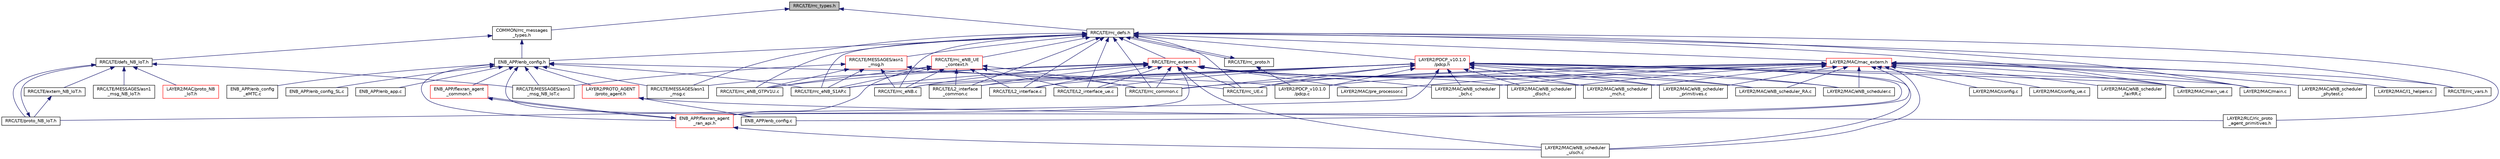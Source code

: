 digraph "RRC/LTE/rrc_types.h"
{
 // LATEX_PDF_SIZE
  edge [fontname="Helvetica",fontsize="10",labelfontname="Helvetica",labelfontsize="10"];
  node [fontname="Helvetica",fontsize="10",shape=record];
  Node1 [label="RRC/LTE/rrc_types.h",height=0.2,width=0.4,color="black", fillcolor="grey75", style="filled", fontcolor="black",tooltip="rrc types and subtypes"];
  Node1 -> Node2 [dir="back",color="midnightblue",fontsize="10",style="solid",fontname="Helvetica"];
  Node2 [label="COMMON/rrc_messages\l_types.h",height=0.2,width=0.4,color="black", fillcolor="white", style="filled",URL="$rrc__messages__types_8h.html",tooltip=" "];
  Node2 -> Node3 [dir="back",color="midnightblue",fontsize="10",style="solid",fontname="Helvetica"];
  Node3 [label="ENB_APP/enb_config.h",height=0.2,width=0.4,color="black", fillcolor="white", style="filled",URL="$enb__config_8h.html",tooltip=" "];
  Node3 -> Node4 [dir="back",color="midnightblue",fontsize="10",style="solid",fontname="Helvetica"];
  Node4 [label="ENB_APP/enb_app.c",height=0.2,width=0.4,color="black", fillcolor="white", style="filled",URL="$enb__app_8c.html",tooltip=" "];
  Node3 -> Node5 [dir="back",color="midnightblue",fontsize="10",style="solid",fontname="Helvetica"];
  Node5 [label="ENB_APP/enb_config.c",height=0.2,width=0.4,color="black", fillcolor="white", style="filled",URL="$enb__config_8c.html",tooltip=" "];
  Node3 -> Node6 [dir="back",color="midnightblue",fontsize="10",style="solid",fontname="Helvetica"];
  Node6 [label="ENB_APP/enb_config\l_eMTC.c",height=0.2,width=0.4,color="black", fillcolor="white", style="filled",URL="$enb__config__eMTC_8c.html",tooltip=" "];
  Node3 -> Node7 [dir="back",color="midnightblue",fontsize="10",style="solid",fontname="Helvetica"];
  Node7 [label="ENB_APP/enb_config_SL.c",height=0.2,width=0.4,color="black", fillcolor="white", style="filled",URL="$enb__config__SL_8c.html",tooltip=" "];
  Node3 -> Node8 [dir="back",color="midnightblue",fontsize="10",style="solid",fontname="Helvetica"];
  Node8 [label="ENB_APP/flexran_agent\l_common.h",height=0.2,width=0.4,color="red", fillcolor="white", style="filled",URL="$flexran__agent__common_8h.html",tooltip="common message primitves and utilities"];
  Node8 -> Node29 [dir="back",color="midnightblue",fontsize="10",style="solid",fontname="Helvetica"];
  Node29 [label="ENB_APP/flexran_agent\l_ran_api.h",height=0.2,width=0.4,color="red", fillcolor="white", style="filled",URL="$flexran__agent__ran__api_8h.html",tooltip="FlexRAN RAN API abstraction header."];
  Node29 -> Node8 [dir="back",color="midnightblue",fontsize="10",style="solid",fontname="Helvetica"];
  Node29 -> Node22 [dir="back",color="midnightblue",fontsize="10",style="solid",fontname="Helvetica"];
  Node22 [label="LAYER2/MAC/eNB_scheduler\l_ulsch.c",height=0.2,width=0.4,color="black", fillcolor="white", style="filled",URL="$eNB__scheduler__ulsch_8c.html",tooltip="eNB procedures for the ULSCH transport channel"];
  Node3 -> Node29 [dir="back",color="midnightblue",fontsize="10",style="solid",fontname="Helvetica"];
  Node3 -> Node36 [dir="back",color="midnightblue",fontsize="10",style="solid",fontname="Helvetica"];
  Node36 [label="LAYER2/PDCP_v10.1.0\l/pdcp.c",height=0.2,width=0.4,color="black", fillcolor="white", style="filled",URL="$pdcp_8c.html",tooltip="pdcp interface with RLC"];
  Node3 -> Node37 [dir="back",color="midnightblue",fontsize="10",style="solid",fontname="Helvetica"];
  Node37 [label="LAYER2/PROTO_AGENT\l/proto_agent.h",height=0.2,width=0.4,color="red", fillcolor="white", style="filled",URL="$proto__agent_8h.html",tooltip="top level protocol agent"];
  Node37 -> Node5 [dir="back",color="midnightblue",fontsize="10",style="solid",fontname="Helvetica"];
  Node37 -> Node43 [dir="back",color="midnightblue",fontsize="10",style="solid",fontname="Helvetica"];
  Node43 [label="LAYER2/RLC/rlc_proto\l_agent_primitives.h",height=0.2,width=0.4,color="black", fillcolor="white", style="filled",URL="$rlc__proto__agent__primitives_8h.html",tooltip=" "];
  Node3 -> Node44 [dir="back",color="midnightblue",fontsize="10",style="solid",fontname="Helvetica"];
  Node44 [label="RRC/LTE/MESSAGES/asn1\l_msg.c",height=0.2,width=0.4,color="black", fillcolor="white", style="filled",URL="$asn1__msg_8c.html",tooltip="primitives to build the asn1 messages / primitives to build FeMBMS asn1 messages"];
  Node3 -> Node45 [dir="back",color="midnightblue",fontsize="10",style="solid",fontname="Helvetica"];
  Node45 [label="RRC/LTE/MESSAGES/asn1\l_msg_NB_IoT.c",height=0.2,width=0.4,color="black", fillcolor="white", style="filled",URL="$asn1__msg__NB__IoT_8c.html",tooltip=" "];
  Node3 -> Node46 [dir="back",color="midnightblue",fontsize="10",style="solid",fontname="Helvetica"];
  Node46 [label="RRC/LTE/rrc_eNB_S1AP.c",height=0.2,width=0.4,color="black", fillcolor="white", style="filled",URL="$rrc__eNB__S1AP_8c.html",tooltip="rrc S1AP procedures for eNB"];
  Node2 -> Node47 [dir="back",color="midnightblue",fontsize="10",style="solid",fontname="Helvetica"];
  Node47 [label="RRC/LTE/defs_NB_IoT.h",height=0.2,width=0.4,color="black", fillcolor="white", style="filled",URL="$RRC_2LTE_2defs__NB__IoT_8h.html",tooltip="NB-IoT RRC struct definitions and function prototypes."];
  Node47 -> Node48 [dir="back",color="midnightblue",fontsize="10",style="solid",fontname="Helvetica"];
  Node48 [label="LAYER2/MAC/proto_NB\l_IoT.h",height=0.2,width=0.4,color="red", fillcolor="white", style="filled",URL="$LAYER2_2MAC_2proto__NB__IoT_8h.html",tooltip="MAC functions prototypes for eNB and UE."];
  Node47 -> Node50 [dir="back",color="midnightblue",fontsize="10",style="solid",fontname="Helvetica"];
  Node50 [label="RRC/LTE/extern_NB_IoT.h",height=0.2,width=0.4,color="black", fillcolor="white", style="filled",URL="$extern__NB__IoT_8h.html",tooltip=" "];
  Node50 -> Node51 [dir="back",color="midnightblue",fontsize="10",style="solid",fontname="Helvetica"];
  Node51 [label="RRC/LTE/proto_NB_IoT.h",height=0.2,width=0.4,color="black", fillcolor="white", style="filled",URL="$RRC_2LTE_2proto__NB__IoT_8h.html",tooltip="RRC functions prototypes for eNB and UE for NB-IoT."];
  Node51 -> Node47 [dir="back",color="midnightblue",fontsize="10",style="solid",fontname="Helvetica"];
  Node47 -> Node45 [dir="back",color="midnightblue",fontsize="10",style="solid",fontname="Helvetica"];
  Node47 -> Node52 [dir="back",color="midnightblue",fontsize="10",style="solid",fontname="Helvetica"];
  Node52 [label="RRC/LTE/MESSAGES/asn1\l_msg_NB_IoT.h",height=0.2,width=0.4,color="black", fillcolor="white", style="filled",URL="$asn1__msg__NB__IoT_8h.html",tooltip=" "];
  Node47 -> Node51 [dir="back",color="midnightblue",fontsize="10",style="solid",fontname="Helvetica"];
  Node1 -> Node53 [dir="back",color="midnightblue",fontsize="10",style="solid",fontname="Helvetica"];
  Node53 [label="RRC/LTE/rrc_defs.h",height=0.2,width=0.4,color="black", fillcolor="white", style="filled",URL="$rrc__defs_8h.html",tooltip=" "];
  Node53 -> Node3 [dir="back",color="midnightblue",fontsize="10",style="solid",fontname="Helvetica"];
  Node53 -> Node54 [dir="back",color="midnightblue",fontsize="10",style="solid",fontname="Helvetica"];
  Node54 [label="LAYER2/MAC/mac_extern.h",height=0.2,width=0.4,color="red", fillcolor="white", style="filled",URL="$mac__extern_8h.html",tooltip=" "];
  Node54 -> Node5 [dir="back",color="midnightblue",fontsize="10",style="solid",fontname="Helvetica"];
  Node54 -> Node55 [dir="back",color="midnightblue",fontsize="10",style="solid",fontname="Helvetica"];
  Node55 [label="LAYER2/MAC/config.c",height=0.2,width=0.4,color="black", fillcolor="white", style="filled",URL="$config_8c.html",tooltip="UE and eNB configuration performed by RRC or as a consequence of RRC procedures."];
  Node54 -> Node56 [dir="back",color="midnightblue",fontsize="10",style="solid",fontname="Helvetica"];
  Node56 [label="LAYER2/MAC/config_ue.c",height=0.2,width=0.4,color="black", fillcolor="white", style="filled",URL="$config__ue_8c.html",tooltip="UE configuration performed by RRC or as a consequence of RRC procedures / This includes FeMBMS UE pro..."];
  Node54 -> Node21 [dir="back",color="midnightblue",fontsize="10",style="solid",fontname="Helvetica"];
  Node21 [label="LAYER2/MAC/eNB_scheduler.c",height=0.2,width=0.4,color="black", fillcolor="white", style="filled",URL="$eNB__scheduler_8c.html",tooltip="eNB scheduler top level function operates on per subframe basis"];
  Node54 -> Node57 [dir="back",color="midnightblue",fontsize="10",style="solid",fontname="Helvetica"];
  Node57 [label="LAYER2/MAC/eNB_scheduler\l_bch.c",height=0.2,width=0.4,color="black", fillcolor="white", style="filled",URL="$eNB__scheduler__bch_8c.html",tooltip="procedures related to eNB for the BCH transport channel"];
  Node54 -> Node58 [dir="back",color="midnightblue",fontsize="10",style="solid",fontname="Helvetica"];
  Node58 [label="LAYER2/MAC/eNB_scheduler\l_dlsch.c",height=0.2,width=0.4,color="black", fillcolor="white", style="filled",URL="$eNB__scheduler__dlsch_8c.html",tooltip="procedures related to eNB for the DLSCH transport channel"];
  Node54 -> Node59 [dir="back",color="midnightblue",fontsize="10",style="solid",fontname="Helvetica"];
  Node59 [label="LAYER2/MAC/eNB_scheduler\l_fairRR.c",height=0.2,width=0.4,color="black", fillcolor="white", style="filled",URL="$eNB__scheduler__fairRR_8c.html",tooltip=" "];
  Node54 -> Node60 [dir="back",color="midnightblue",fontsize="10",style="solid",fontname="Helvetica"];
  Node60 [label="LAYER2/MAC/eNB_scheduler\l_mch.c",height=0.2,width=0.4,color="black", fillcolor="white", style="filled",URL="$eNB__scheduler__mch_8c.html",tooltip="procedures related to eNB for the MCH transport channel"];
  Node54 -> Node61 [dir="back",color="midnightblue",fontsize="10",style="solid",fontname="Helvetica"];
  Node61 [label="LAYER2/MAC/eNB_scheduler\l_phytest.c",height=0.2,width=0.4,color="black", fillcolor="white", style="filled",URL="$eNB__scheduler__phytest_8c.html",tooltip=" "];
  Node54 -> Node62 [dir="back",color="midnightblue",fontsize="10",style="solid",fontname="Helvetica"];
  Node62 [label="LAYER2/MAC/eNB_scheduler\l_primitives.c",height=0.2,width=0.4,color="black", fillcolor="white", style="filled",URL="$eNB__scheduler__primitives_8c.html",tooltip="primitives used by eNB for BCH, RACH, ULSCH, DLSCH scheduling"];
  Node54 -> Node63 [dir="back",color="midnightblue",fontsize="10",style="solid",fontname="Helvetica"];
  Node63 [label="LAYER2/MAC/eNB_scheduler_RA.c",height=0.2,width=0.4,color="black", fillcolor="white", style="filled",URL="$eNB__scheduler__RA_8c.html",tooltip="primitives used for random access"];
  Node54 -> Node22 [dir="back",color="midnightblue",fontsize="10",style="solid",fontname="Helvetica"];
  Node54 -> Node64 [dir="back",color="midnightblue",fontsize="10",style="solid",fontname="Helvetica"];
  Node64 [label="LAYER2/MAC/l1_helpers.c",height=0.2,width=0.4,color="black", fillcolor="white", style="filled",URL="$l1__helpers_8c.html",tooltip=" "];
  Node54 -> Node65 [dir="back",color="midnightblue",fontsize="10",style="solid",fontname="Helvetica"];
  Node65 [label="LAYER2/MAC/main.c",height=0.2,width=0.4,color="black", fillcolor="white", style="filled",URL="$LAYER2_2MAC_2main_8c.html",tooltip="top init of Layer 2"];
  Node54 -> Node66 [dir="back",color="midnightblue",fontsize="10",style="solid",fontname="Helvetica"];
  Node66 [label="LAYER2/MAC/main_ue.c",height=0.2,width=0.4,color="black", fillcolor="white", style="filled",URL="$main__ue_8c.html",tooltip=" "];
  Node54 -> Node67 [dir="back",color="midnightblue",fontsize="10",style="solid",fontname="Helvetica"];
  Node67 [label="LAYER2/MAC/pre_processor.c",height=0.2,width=0.4,color="black", fillcolor="white", style="filled",URL="$pre__processor_8c.html",tooltip="eNB scheduler preprocessing fuction prior to scheduling"];
  Node54 -> Node36 [dir="back",color="midnightblue",fontsize="10",style="solid",fontname="Helvetica"];
  Node54 -> Node97 [dir="back",color="midnightblue",fontsize="10",style="solid",fontname="Helvetica"];
  Node97 [label="RRC/LTE/rrc_common.c",height=0.2,width=0.4,color="black", fillcolor="white", style="filled",URL="$LTE_2rrc__common_8c.html",tooltip="rrc common procedures for eNB and UE"];
  Node54 -> Node98 [dir="back",color="midnightblue",fontsize="10",style="solid",fontname="Helvetica"];
  Node98 [label="RRC/LTE/rrc_UE.c",height=0.2,width=0.4,color="black", fillcolor="white", style="filled",URL="$rrc__UE_8c.html",tooltip="rrc procedures for UE / rrc procedures for FeMBMS UE"];
  Node54 -> Node99 [dir="back",color="midnightblue",fontsize="10",style="solid",fontname="Helvetica"];
  Node99 [label="RRC/LTE/rrc_vars.h",height=0.2,width=0.4,color="black", fillcolor="white", style="filled",URL="$rrc__vars_8h.html",tooltip="rrc variables"];
  Node53 -> Node65 [dir="back",color="midnightblue",fontsize="10",style="solid",fontname="Helvetica"];
  Node53 -> Node66 [dir="back",color="midnightblue",fontsize="10",style="solid",fontname="Helvetica"];
  Node53 -> Node101 [dir="back",color="midnightblue",fontsize="10",style="solid",fontname="Helvetica"];
  Node101 [label="LAYER2/PDCP_v10.1.0\l/pdcp.h",height=0.2,width=0.4,color="red", fillcolor="white", style="filled",URL="$pdcp_8h.html",tooltip="pdcp interface with RLC, RRC"];
  Node101 -> Node29 [dir="back",color="midnightblue",fontsize="10",style="solid",fontname="Helvetica"];
  Node101 -> Node21 [dir="back",color="midnightblue",fontsize="10",style="solid",fontname="Helvetica"];
  Node101 -> Node57 [dir="back",color="midnightblue",fontsize="10",style="solid",fontname="Helvetica"];
  Node101 -> Node58 [dir="back",color="midnightblue",fontsize="10",style="solid",fontname="Helvetica"];
  Node101 -> Node60 [dir="back",color="midnightblue",fontsize="10",style="solid",fontname="Helvetica"];
  Node101 -> Node62 [dir="back",color="midnightblue",fontsize="10",style="solid",fontname="Helvetica"];
  Node101 -> Node63 [dir="back",color="midnightblue",fontsize="10",style="solid",fontname="Helvetica"];
  Node101 -> Node22 [dir="back",color="midnightblue",fontsize="10",style="solid",fontname="Helvetica"];
  Node101 -> Node65 [dir="back",color="midnightblue",fontsize="10",style="solid",fontname="Helvetica"];
  Node101 -> Node66 [dir="back",color="midnightblue",fontsize="10",style="solid",fontname="Helvetica"];
  Node101 -> Node36 [dir="back",color="midnightblue",fontsize="10",style="solid",fontname="Helvetica"];
  Node101 -> Node111 [dir="back",color="midnightblue",fontsize="10",style="solid",fontname="Helvetica"];
  Node111 [label="RRC/LTE/L2_interface.c",height=0.2,width=0.4,color="black", fillcolor="white", style="filled",URL="$L2__interface_8c.html",tooltip=" "];
  Node101 -> Node112 [dir="back",color="midnightblue",fontsize="10",style="solid",fontname="Helvetica"];
  Node112 [label="RRC/LTE/L2_interface\l_common.c",height=0.2,width=0.4,color="black", fillcolor="white", style="filled",URL="$L2__interface__common_8c.html",tooltip=" "];
  Node101 -> Node113 [dir="back",color="midnightblue",fontsize="10",style="solid",fontname="Helvetica"];
  Node113 [label="RRC/LTE/L2_interface_ue.c",height=0.2,width=0.4,color="black", fillcolor="white", style="filled",URL="$L2__interface__ue_8c.html",tooltip=" "];
  Node101 -> Node51 [dir="back",color="midnightblue",fontsize="10",style="solid",fontname="Helvetica"];
  Node101 -> Node97 [dir="back",color="midnightblue",fontsize="10",style="solid",fontname="Helvetica"];
  Node101 -> Node114 [dir="back",color="midnightblue",fontsize="10",style="solid",fontname="Helvetica"];
  Node114 [label="RRC/LTE/rrc_eNB.c",height=0.2,width=0.4,color="black", fillcolor="white", style="filled",URL="$rrc__eNB_8c.html",tooltip="rrc procedures for eNB"];
  Node101 -> Node46 [dir="back",color="midnightblue",fontsize="10",style="solid",fontname="Helvetica"];
  Node101 -> Node98 [dir="back",color="midnightblue",fontsize="10",style="solid",fontname="Helvetica"];
  Node53 -> Node43 [dir="back",color="midnightblue",fontsize="10",style="solid",fontname="Helvetica"];
  Node53 -> Node111 [dir="back",color="midnightblue",fontsize="10",style="solid",fontname="Helvetica"];
  Node53 -> Node112 [dir="back",color="midnightblue",fontsize="10",style="solid",fontname="Helvetica"];
  Node53 -> Node113 [dir="back",color="midnightblue",fontsize="10",style="solid",fontname="Helvetica"];
  Node53 -> Node44 [dir="back",color="midnightblue",fontsize="10",style="solid",fontname="Helvetica"];
  Node53 -> Node115 [dir="back",color="midnightblue",fontsize="10",style="solid",fontname="Helvetica"];
  Node115 [label="RRC/LTE/MESSAGES/asn1\l_msg.h",height=0.2,width=0.4,color="red", fillcolor="white", style="filled",URL="$asn1__msg_8h.html",tooltip="primitives to build the asn1 messages"];
  Node115 -> Node45 [dir="back",color="midnightblue",fontsize="10",style="solid",fontname="Helvetica"];
  Node115 -> Node97 [dir="back",color="midnightblue",fontsize="10",style="solid",fontname="Helvetica"];
  Node115 -> Node114 [dir="back",color="midnightblue",fontsize="10",style="solid",fontname="Helvetica"];
  Node115 -> Node116 [dir="back",color="midnightblue",fontsize="10",style="solid",fontname="Helvetica"];
  Node116 [label="RRC/LTE/rrc_eNB_GTPV1U.c",height=0.2,width=0.4,color="black", fillcolor="white", style="filled",URL="$rrc__eNB__GTPV1U_8c.html",tooltip="rrc GTPV1U procedures for eNB"];
  Node115 -> Node46 [dir="back",color="midnightblue",fontsize="10",style="solid",fontname="Helvetica"];
  Node115 -> Node98 [dir="back",color="midnightblue",fontsize="10",style="solid",fontname="Helvetica"];
  Node53 -> Node97 [dir="back",color="midnightblue",fontsize="10",style="solid",fontname="Helvetica"];
  Node53 -> Node114 [dir="back",color="midnightblue",fontsize="10",style="solid",fontname="Helvetica"];
  Node53 -> Node116 [dir="back",color="midnightblue",fontsize="10",style="solid",fontname="Helvetica"];
  Node53 -> Node46 [dir="back",color="midnightblue",fontsize="10",style="solid",fontname="Helvetica"];
  Node53 -> Node117 [dir="back",color="midnightblue",fontsize="10",style="solid",fontname="Helvetica"];
  Node117 [label="RRC/LTE/rrc_eNB_UE\l_context.h",height=0.2,width=0.4,color="red", fillcolor="white", style="filled",URL="$rrc__eNB__UE__context_8h.html",tooltip="rrc procedures for UE context"];
  Node117 -> Node29 [dir="back",color="midnightblue",fontsize="10",style="solid",fontname="Helvetica"];
  Node117 -> Node111 [dir="back",color="midnightblue",fontsize="10",style="solid",fontname="Helvetica"];
  Node117 -> Node112 [dir="back",color="midnightblue",fontsize="10",style="solid",fontname="Helvetica"];
  Node117 -> Node113 [dir="back",color="midnightblue",fontsize="10",style="solid",fontname="Helvetica"];
  Node117 -> Node97 [dir="back",color="midnightblue",fontsize="10",style="solid",fontname="Helvetica"];
  Node117 -> Node114 [dir="back",color="midnightblue",fontsize="10",style="solid",fontname="Helvetica"];
  Node117 -> Node116 [dir="back",color="midnightblue",fontsize="10",style="solid",fontname="Helvetica"];
  Node117 -> Node46 [dir="back",color="midnightblue",fontsize="10",style="solid",fontname="Helvetica"];
  Node53 -> Node123 [dir="back",color="midnightblue",fontsize="10",style="solid",fontname="Helvetica"];
  Node123 [label="RRC/LTE/rrc_extern.h",height=0.2,width=0.4,color="red", fillcolor="white", style="filled",URL="$rrc__extern_8h.html",tooltip=" "];
  Node123 -> Node29 [dir="back",color="midnightblue",fontsize="10",style="solid",fontname="Helvetica"];
  Node123 -> Node21 [dir="back",color="midnightblue",fontsize="10",style="solid",fontname="Helvetica"];
  Node123 -> Node57 [dir="back",color="midnightblue",fontsize="10",style="solid",fontname="Helvetica"];
  Node123 -> Node58 [dir="back",color="midnightblue",fontsize="10",style="solid",fontname="Helvetica"];
  Node123 -> Node60 [dir="back",color="midnightblue",fontsize="10",style="solid",fontname="Helvetica"];
  Node123 -> Node62 [dir="back",color="midnightblue",fontsize="10",style="solid",fontname="Helvetica"];
  Node123 -> Node63 [dir="back",color="midnightblue",fontsize="10",style="solid",fontname="Helvetica"];
  Node123 -> Node22 [dir="back",color="midnightblue",fontsize="10",style="solid",fontname="Helvetica"];
  Node123 -> Node67 [dir="back",color="midnightblue",fontsize="10",style="solid",fontname="Helvetica"];
  Node123 -> Node111 [dir="back",color="midnightblue",fontsize="10",style="solid",fontname="Helvetica"];
  Node123 -> Node112 [dir="back",color="midnightblue",fontsize="10",style="solid",fontname="Helvetica"];
  Node123 -> Node113 [dir="back",color="midnightblue",fontsize="10",style="solid",fontname="Helvetica"];
  Node123 -> Node44 [dir="back",color="midnightblue",fontsize="10",style="solid",fontname="Helvetica"];
  Node123 -> Node97 [dir="back",color="midnightblue",fontsize="10",style="solid",fontname="Helvetica"];
  Node123 -> Node114 [dir="back",color="midnightblue",fontsize="10",style="solid",fontname="Helvetica"];
  Node123 -> Node116 [dir="back",color="midnightblue",fontsize="10",style="solid",fontname="Helvetica"];
  Node123 -> Node46 [dir="back",color="midnightblue",fontsize="10",style="solid",fontname="Helvetica"];
  Node123 -> Node98 [dir="back",color="midnightblue",fontsize="10",style="solid",fontname="Helvetica"];
  Node53 -> Node124 [dir="back",color="midnightblue",fontsize="10",style="solid",fontname="Helvetica"];
  Node124 [label="RRC/LTE/rrc_proto.h",height=0.2,width=0.4,color="black", fillcolor="white", style="filled",URL="$rrc__proto_8h.html",tooltip=" "];
  Node124 -> Node36 [dir="back",color="midnightblue",fontsize="10",style="solid",fontname="Helvetica"];
  Node124 -> Node53 [dir="back",color="midnightblue",fontsize="10",style="solid",fontname="Helvetica"];
  Node53 -> Node98 [dir="back",color="midnightblue",fontsize="10",style="solid",fontname="Helvetica"];
  Node53 -> Node99 [dir="back",color="midnightblue",fontsize="10",style="solid",fontname="Helvetica"];
}

